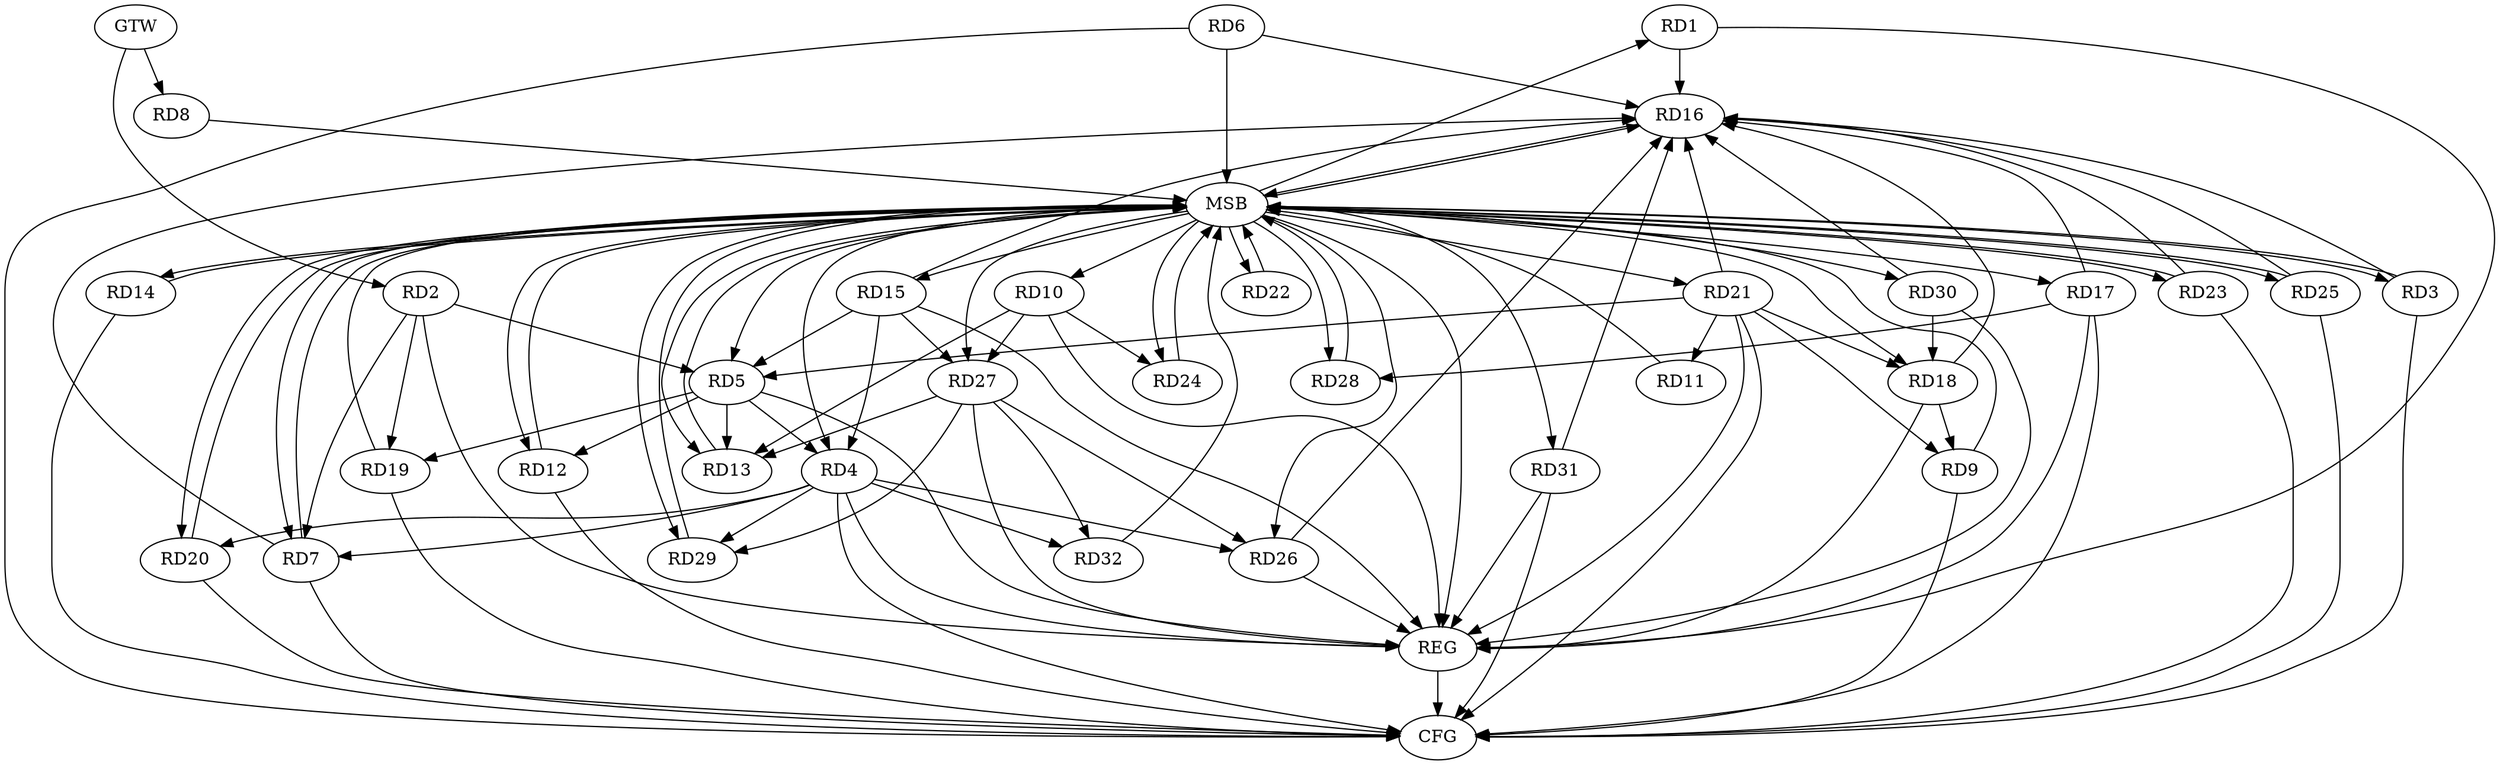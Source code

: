 strict digraph G {
  RD1 [ label="RD1" ];
  RD2 [ label="RD2" ];
  RD3 [ label="RD3" ];
  RD4 [ label="RD4" ];
  RD5 [ label="RD5" ];
  RD6 [ label="RD6" ];
  RD7 [ label="RD7" ];
  RD8 [ label="RD8" ];
  RD9 [ label="RD9" ];
  RD10 [ label="RD10" ];
  RD11 [ label="RD11" ];
  RD12 [ label="RD12" ];
  RD13 [ label="RD13" ];
  RD14 [ label="RD14" ];
  RD15 [ label="RD15" ];
  RD16 [ label="RD16" ];
  RD17 [ label="RD17" ];
  RD18 [ label="RD18" ];
  RD19 [ label="RD19" ];
  RD20 [ label="RD20" ];
  RD21 [ label="RD21" ];
  RD22 [ label="RD22" ];
  RD23 [ label="RD23" ];
  RD24 [ label="RD24" ];
  RD25 [ label="RD25" ];
  RD26 [ label="RD26" ];
  RD27 [ label="RD27" ];
  RD28 [ label="RD28" ];
  RD29 [ label="RD29" ];
  RD30 [ label="RD30" ];
  RD31 [ label="RD31" ];
  RD32 [ label="RD32" ];
  GTW [ label="GTW" ];
  REG [ label="REG" ];
  MSB [ label="MSB" ];
  CFG [ label="CFG" ];
  RD1 -> RD16;
  RD2 -> RD5;
  RD2 -> RD7;
  RD2 -> RD19;
  RD5 -> RD4;
  RD4 -> RD7;
  RD15 -> RD4;
  RD4 -> RD20;
  RD4 -> RD26;
  RD4 -> RD29;
  RD4 -> RD32;
  RD5 -> RD12;
  RD5 -> RD13;
  RD15 -> RD5;
  RD5 -> RD19;
  RD21 -> RD5;
  RD18 -> RD9;
  RD21 -> RD9;
  RD10 -> RD13;
  RD10 -> RD24;
  RD10 -> RD27;
  RD21 -> RD11;
  RD27 -> RD13;
  RD15 -> RD16;
  RD15 -> RD27;
  RD21 -> RD16;
  RD30 -> RD16;
  RD17 -> RD28;
  RD21 -> RD18;
  RD30 -> RD18;
  RD27 -> RD26;
  RD27 -> RD29;
  RD27 -> RD32;
  GTW -> RD2;
  GTW -> RD8;
  RD1 -> REG;
  RD2 -> REG;
  RD4 -> REG;
  RD5 -> REG;
  RD10 -> REG;
  RD15 -> REG;
  RD17 -> REG;
  RD18 -> REG;
  RD21 -> REG;
  RD26 -> REG;
  RD27 -> REG;
  RD30 -> REG;
  RD31 -> REG;
  RD3 -> MSB;
  MSB -> RD10;
  MSB -> REG;
  RD6 -> MSB;
  MSB -> RD4;
  MSB -> RD25;
  MSB -> RD27;
  RD7 -> MSB;
  MSB -> RD18;
  MSB -> RD28;
  MSB -> RD30;
  RD8 -> MSB;
  RD9 -> MSB;
  MSB -> RD14;
  MSB -> RD15;
  MSB -> RD20;
  MSB -> RD21;
  RD11 -> MSB;
  MSB -> RD17;
  MSB -> RD31;
  RD12 -> MSB;
  MSB -> RD7;
  MSB -> RD16;
  MSB -> RD22;
  RD13 -> MSB;
  MSB -> RD12;
  MSB -> RD24;
  MSB -> RD29;
  RD14 -> MSB;
  RD16 -> MSB;
  MSB -> RD1;
  RD19 -> MSB;
  MSB -> RD3;
  MSB -> RD5;
  RD20 -> MSB;
  RD22 -> MSB;
  MSB -> RD23;
  RD23 -> MSB;
  RD24 -> MSB;
  MSB -> RD26;
  RD25 -> MSB;
  RD28 -> MSB;
  RD29 -> MSB;
  MSB -> RD13;
  RD32 -> MSB;
  RD21 -> CFG;
  RD14 -> CFG;
  RD7 -> CFG;
  RD23 -> CFG;
  RD17 -> CFG;
  RD9 -> CFG;
  RD6 -> CFG;
  RD25 -> CFG;
  RD4 -> CFG;
  RD20 -> CFG;
  RD19 -> CFG;
  RD31 -> CFG;
  RD3 -> CFG;
  RD12 -> CFG;
  REG -> CFG;
  RD31 -> RD16;
  RD26 -> RD16;
  RD6 -> RD16;
  RD3 -> RD16;
  RD25 -> RD16;
  RD23 -> RD16;
  RD18 -> RD16;
  RD17 -> RD16;
  RD7 -> RD16;
}
